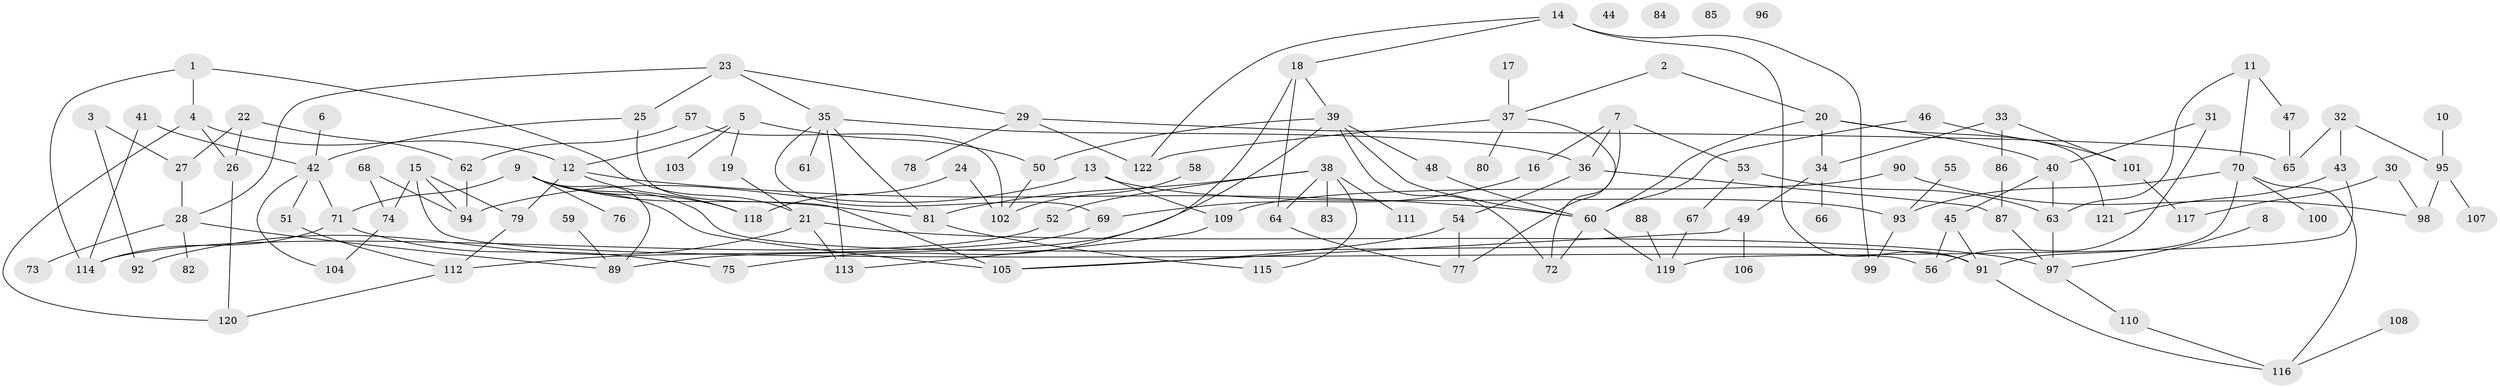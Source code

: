 // Generated by graph-tools (version 1.1) at 2025/49/03/09/25 03:49:09]
// undirected, 122 vertices, 172 edges
graph export_dot {
graph [start="1"]
  node [color=gray90,style=filled];
  1;
  2;
  3;
  4;
  5;
  6;
  7;
  8;
  9;
  10;
  11;
  12;
  13;
  14;
  15;
  16;
  17;
  18;
  19;
  20;
  21;
  22;
  23;
  24;
  25;
  26;
  27;
  28;
  29;
  30;
  31;
  32;
  33;
  34;
  35;
  36;
  37;
  38;
  39;
  40;
  41;
  42;
  43;
  44;
  45;
  46;
  47;
  48;
  49;
  50;
  51;
  52;
  53;
  54;
  55;
  56;
  57;
  58;
  59;
  60;
  61;
  62;
  63;
  64;
  65;
  66;
  67;
  68;
  69;
  70;
  71;
  72;
  73;
  74;
  75;
  76;
  77;
  78;
  79;
  80;
  81;
  82;
  83;
  84;
  85;
  86;
  87;
  88;
  89;
  90;
  91;
  92;
  93;
  94;
  95;
  96;
  97;
  98;
  99;
  100;
  101;
  102;
  103;
  104;
  105;
  106;
  107;
  108;
  109;
  110;
  111;
  112;
  113;
  114;
  115;
  116;
  117;
  118;
  119;
  120;
  121;
  122;
  1 -- 4;
  1 -- 21;
  1 -- 114;
  2 -- 20;
  2 -- 37;
  3 -- 27;
  3 -- 92;
  4 -- 12;
  4 -- 26;
  4 -- 120;
  5 -- 12;
  5 -- 19;
  5 -- 50;
  5 -- 103;
  6 -- 42;
  7 -- 16;
  7 -- 36;
  7 -- 53;
  7 -- 77;
  8 -- 97;
  9 -- 71;
  9 -- 76;
  9 -- 81;
  9 -- 89;
  9 -- 91;
  9 -- 105;
  9 -- 118;
  10 -- 95;
  11 -- 47;
  11 -- 63;
  11 -- 70;
  12 -- 60;
  12 -- 79;
  12 -- 118;
  13 -- 93;
  13 -- 94;
  13 -- 109;
  14 -- 18;
  14 -- 91;
  14 -- 99;
  14 -- 122;
  15 -- 56;
  15 -- 74;
  15 -- 79;
  15 -- 94;
  16 -- 69;
  17 -- 37;
  18 -- 39;
  18 -- 64;
  18 -- 75;
  19 -- 21;
  20 -- 34;
  20 -- 40;
  20 -- 60;
  20 -- 121;
  21 -- 92;
  21 -- 97;
  21 -- 113;
  22 -- 26;
  22 -- 27;
  22 -- 62;
  23 -- 25;
  23 -- 28;
  23 -- 29;
  23 -- 35;
  24 -- 102;
  24 -- 118;
  25 -- 42;
  25 -- 105;
  26 -- 120;
  27 -- 28;
  28 -- 73;
  28 -- 82;
  28 -- 89;
  29 -- 65;
  29 -- 78;
  29 -- 122;
  30 -- 98;
  30 -- 117;
  31 -- 40;
  31 -- 56;
  32 -- 43;
  32 -- 65;
  32 -- 95;
  33 -- 34;
  33 -- 86;
  33 -- 101;
  34 -- 49;
  34 -- 66;
  35 -- 36;
  35 -- 61;
  35 -- 69;
  35 -- 81;
  35 -- 113;
  36 -- 54;
  36 -- 87;
  37 -- 72;
  37 -- 80;
  37 -- 122;
  38 -- 52;
  38 -- 64;
  38 -- 81;
  38 -- 83;
  38 -- 111;
  38 -- 115;
  39 -- 48;
  39 -- 50;
  39 -- 60;
  39 -- 72;
  39 -- 89;
  40 -- 45;
  40 -- 63;
  41 -- 42;
  41 -- 114;
  42 -- 51;
  42 -- 71;
  42 -- 104;
  43 -- 119;
  43 -- 121;
  45 -- 56;
  45 -- 91;
  46 -- 60;
  46 -- 101;
  47 -- 65;
  48 -- 60;
  49 -- 105;
  49 -- 106;
  50 -- 102;
  51 -- 112;
  52 -- 114;
  53 -- 63;
  53 -- 67;
  54 -- 77;
  54 -- 105;
  55 -- 93;
  57 -- 62;
  57 -- 102;
  58 -- 102;
  59 -- 89;
  60 -- 72;
  60 -- 119;
  62 -- 94;
  63 -- 97;
  64 -- 77;
  67 -- 119;
  68 -- 74;
  68 -- 94;
  69 -- 112;
  70 -- 91;
  70 -- 93;
  70 -- 100;
  70 -- 116;
  71 -- 75;
  71 -- 114;
  74 -- 104;
  79 -- 112;
  81 -- 115;
  86 -- 87;
  87 -- 97;
  88 -- 119;
  90 -- 98;
  90 -- 109;
  91 -- 116;
  93 -- 99;
  95 -- 98;
  95 -- 107;
  97 -- 110;
  101 -- 117;
  108 -- 116;
  109 -- 113;
  110 -- 116;
  112 -- 120;
}
